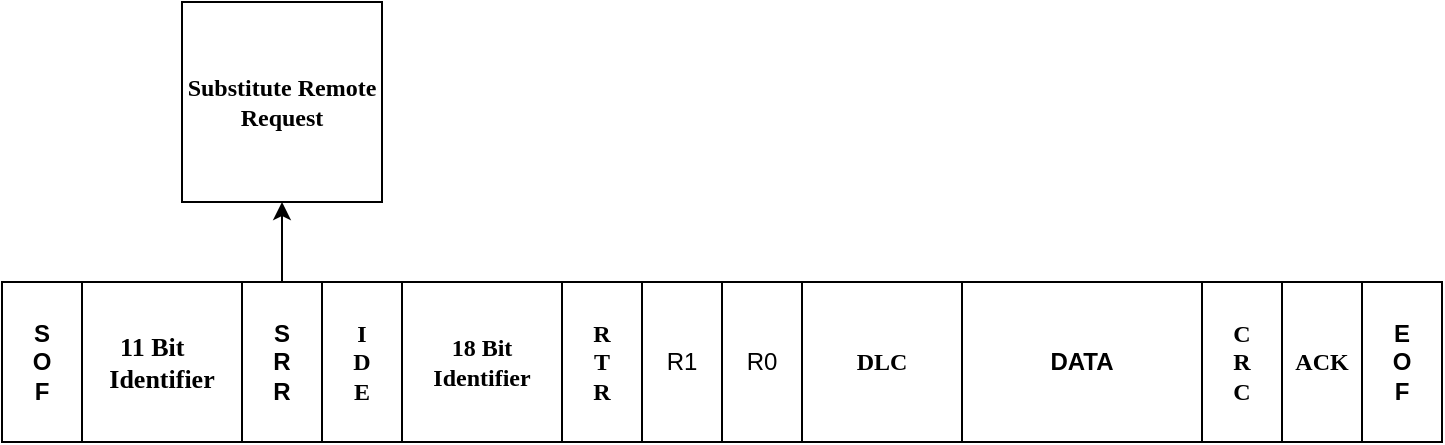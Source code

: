 <mxfile version="24.4.4" type="github">
  <diagram name="Page-1" id="qQ2ZZFaXmuLjejNXjZxj">
    <mxGraphModel dx="1364" dy="749" grid="1" gridSize="10" guides="1" tooltips="1" connect="1" arrows="1" fold="1" page="1" pageScale="1" pageWidth="827" pageHeight="1169" math="0" shadow="0">
      <root>
        <mxCell id="0" />
        <mxCell id="1" parent="0" />
        <mxCell id="iryajkhhMBuzf82uodvV-4" value="&lt;div&gt;&lt;b&gt;S&lt;/b&gt;&lt;/div&gt;&lt;div&gt;&lt;b&gt;O&lt;/b&gt;&lt;/div&gt;&lt;div&gt;&lt;b&gt;F&lt;/b&gt;&lt;/div&gt;" style="rounded=0;whiteSpace=wrap;html=1;" vertex="1" parent="1">
          <mxGeometry x="40" y="360" width="40" height="80" as="geometry" />
        </mxCell>
        <mxCell id="iryajkhhMBuzf82uodvV-5" value="&lt;font style=&quot;font-size: 13px;&quot;&gt;&lt;b&gt;&lt;font style=&quot;font-size: 13px;&quot; face=&quot;Times New Roman&quot;&gt;11 Bit &amp;nbsp;&amp;nbsp; Identifier&lt;/font&gt;&lt;/b&gt;&lt;/font&gt;" style="rounded=0;whiteSpace=wrap;html=1;" vertex="1" parent="1">
          <mxGeometry x="80" y="360" width="80" height="80" as="geometry" />
        </mxCell>
        <mxCell id="iryajkhhMBuzf82uodvV-18" style="edgeStyle=orthogonalEdgeStyle;rounded=0;orthogonalLoop=1;jettySize=auto;html=1;" edge="1" parent="1" source="iryajkhhMBuzf82uodvV-6">
          <mxGeometry relative="1" as="geometry">
            <mxPoint x="180" y="320" as="targetPoint" />
          </mxGeometry>
        </mxCell>
        <mxCell id="iryajkhhMBuzf82uodvV-6" value="&lt;div&gt;&lt;b&gt;S&lt;/b&gt;&lt;/div&gt;&lt;div&gt;&lt;b&gt;R&lt;/b&gt;&lt;/div&gt;&lt;div&gt;&lt;b&gt;R&lt;/b&gt;&lt;br&gt;&lt;/div&gt;" style="rounded=0;whiteSpace=wrap;html=1;" vertex="1" parent="1">
          <mxGeometry x="160" y="360" width="40" height="80" as="geometry" />
        </mxCell>
        <mxCell id="iryajkhhMBuzf82uodvV-7" value="&lt;div&gt;&lt;font face=&quot;Times New Roman&quot;&gt;&lt;b&gt;I&lt;/b&gt;&lt;/font&gt;&lt;/div&gt;&lt;div&gt;&lt;font face=&quot;QsN-0UjsSCrSD5k7TdJo&quot;&gt;&lt;b&gt;D&lt;/b&gt;&lt;/font&gt;&lt;/div&gt;&lt;div&gt;&lt;b&gt;&lt;font face=&quot;QsN-0UjsSCrSD5k7TdJo&quot;&gt;E&lt;/font&gt;&lt;br&gt;&lt;/b&gt;&lt;/div&gt;" style="rounded=0;whiteSpace=wrap;html=1;" vertex="1" parent="1">
          <mxGeometry x="200" y="360" width="40" height="80" as="geometry" />
        </mxCell>
        <mxCell id="iryajkhhMBuzf82uodvV-8" value="&lt;div&gt;&lt;font face=&quot;Times New Roman&quot;&gt;&lt;b&gt;18 Bit &lt;br&gt;&lt;/b&gt;&lt;/font&gt;&lt;/div&gt;&lt;div&gt;&lt;font face=&quot;wAF-OrECbSB6G3bs_wlJ&quot;&gt;&lt;b&gt;Identifier&lt;/b&gt;&lt;/font&gt;&lt;br&gt;&lt;/div&gt;" style="rounded=0;whiteSpace=wrap;html=1;" vertex="1" parent="1">
          <mxGeometry x="240" y="360" width="80" height="80" as="geometry" />
        </mxCell>
        <mxCell id="iryajkhhMBuzf82uodvV-9" value="&lt;div&gt;&lt;font face=&quot;Times New Roman&quot;&gt;&lt;b&gt;R&lt;/b&gt;&lt;/font&gt;&lt;/div&gt;&lt;div&gt;&lt;font face=&quot;Vx1dREk90Dh-DFUNo5-9&quot;&gt;&lt;b&gt;T&lt;/b&gt;&lt;/font&gt;&lt;/div&gt;&lt;div&gt;&lt;font face=&quot;Vx1dREk90Dh-DFUNo5-9&quot;&gt;&lt;b&gt;R&lt;/b&gt;&lt;/font&gt;&lt;br&gt;&lt;/div&gt;" style="rounded=0;whiteSpace=wrap;html=1;" vertex="1" parent="1">
          <mxGeometry x="320" y="360" width="40" height="80" as="geometry" />
        </mxCell>
        <mxCell id="iryajkhhMBuzf82uodvV-10" value="R1" style="rounded=0;whiteSpace=wrap;html=1;" vertex="1" parent="1">
          <mxGeometry x="360" y="360" width="40" height="80" as="geometry" />
        </mxCell>
        <mxCell id="iryajkhhMBuzf82uodvV-11" value="R0" style="rounded=0;whiteSpace=wrap;html=1;" vertex="1" parent="1">
          <mxGeometry x="400" y="360" width="40" height="80" as="geometry" />
        </mxCell>
        <mxCell id="iryajkhhMBuzf82uodvV-12" value="&lt;font face=&quot;Times New Roman&quot;&gt;&lt;b&gt;DLC&lt;/b&gt;&lt;/font&gt;" style="rounded=0;whiteSpace=wrap;html=1;" vertex="1" parent="1">
          <mxGeometry x="440" y="360" width="80" height="80" as="geometry" />
        </mxCell>
        <mxCell id="iryajkhhMBuzf82uodvV-13" value="&lt;b&gt;DATA&lt;/b&gt;" style="rounded=0;whiteSpace=wrap;html=1;" vertex="1" parent="1">
          <mxGeometry x="520" y="360" width="120" height="80" as="geometry" />
        </mxCell>
        <mxCell id="iryajkhhMBuzf82uodvV-14" value="&lt;div&gt;&lt;font face=&quot;Times New Roman&quot;&gt;&lt;b&gt;C&lt;/b&gt;&lt;/font&gt;&lt;/div&gt;&lt;div&gt;&lt;font face=&quot;QnLmP5_4tKMt6XVGKwvY&quot;&gt;&lt;b&gt;R&lt;/b&gt;&lt;/font&gt;&lt;/div&gt;&lt;div&gt;&lt;b&gt;&lt;font face=&quot;QnLmP5_4tKMt6XVGKwvY&quot;&gt;C&lt;/font&gt;&lt;br&gt;&lt;/b&gt;&lt;/div&gt;" style="rounded=0;whiteSpace=wrap;html=1;" vertex="1" parent="1">
          <mxGeometry x="640" y="360" width="40" height="80" as="geometry" />
        </mxCell>
        <mxCell id="iryajkhhMBuzf82uodvV-15" value="&lt;b&gt;&lt;font face=&quot;Times New Roman&quot;&gt;ACK&lt;/font&gt;&lt;/b&gt;" style="rounded=0;whiteSpace=wrap;html=1;" vertex="1" parent="1">
          <mxGeometry x="680" y="360" width="40" height="80" as="geometry" />
        </mxCell>
        <mxCell id="iryajkhhMBuzf82uodvV-16" value="&lt;div&gt;&lt;b&gt;E&lt;/b&gt;&lt;/div&gt;&lt;div&gt;&lt;b&gt;O&lt;/b&gt;&lt;/div&gt;&lt;div&gt;&lt;b&gt;F&lt;/b&gt;&lt;br&gt;&lt;/div&gt;" style="rounded=0;whiteSpace=wrap;html=1;" vertex="1" parent="1">
          <mxGeometry x="720" y="360" width="40" height="80" as="geometry" />
        </mxCell>
        <mxCell id="iryajkhhMBuzf82uodvV-20" value="&lt;b&gt;&lt;font face=&quot;Times New Roman&quot;&gt;Substitute Remote Request &lt;/font&gt;&lt;/b&gt;" style="whiteSpace=wrap;html=1;aspect=fixed;" vertex="1" parent="1">
          <mxGeometry x="130" y="220" width="100" height="100" as="geometry" />
        </mxCell>
      </root>
    </mxGraphModel>
  </diagram>
</mxfile>
